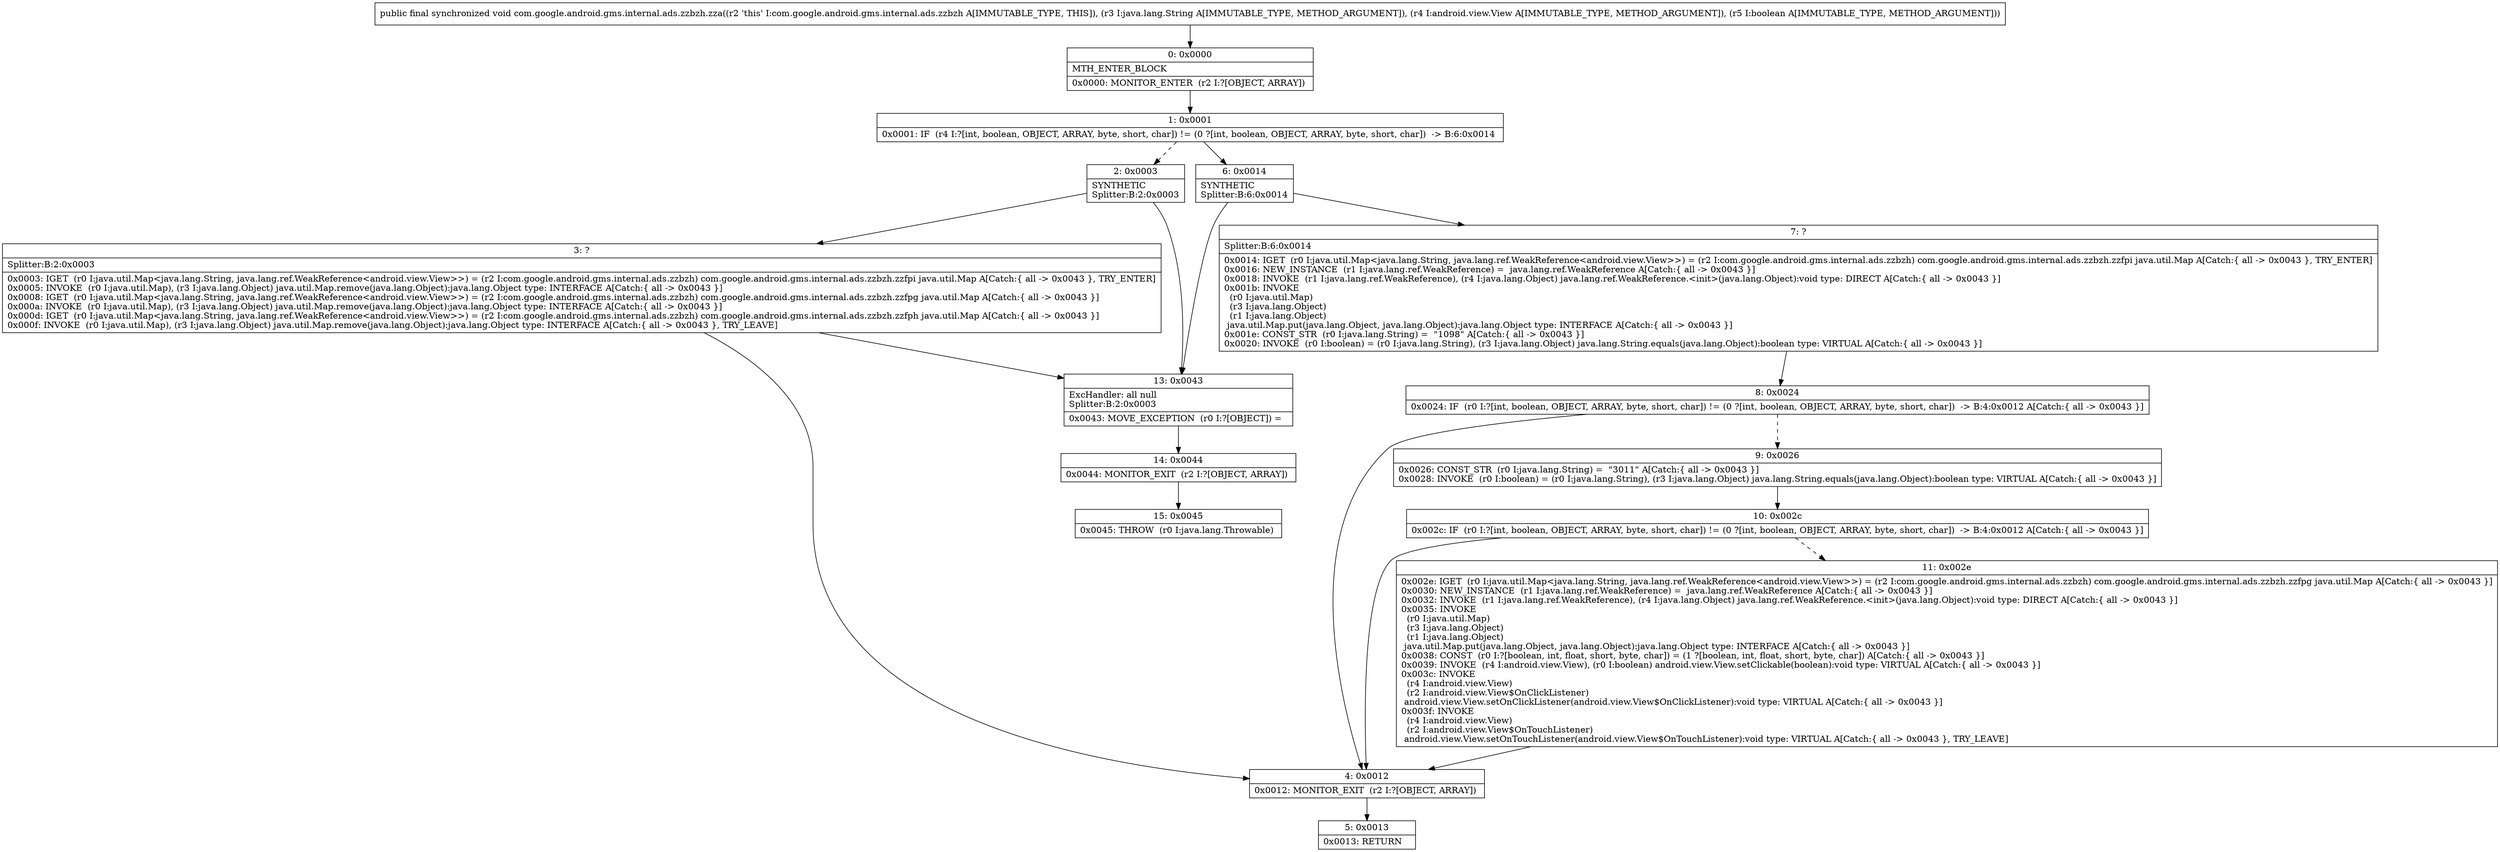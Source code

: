 digraph "CFG forcom.google.android.gms.internal.ads.zzbzh.zza(Ljava\/lang\/String;Landroid\/view\/View;Z)V" {
Node_0 [shape=record,label="{0\:\ 0x0000|MTH_ENTER_BLOCK\l|0x0000: MONITOR_ENTER  (r2 I:?[OBJECT, ARRAY]) \l}"];
Node_1 [shape=record,label="{1\:\ 0x0001|0x0001: IF  (r4 I:?[int, boolean, OBJECT, ARRAY, byte, short, char]) != (0 ?[int, boolean, OBJECT, ARRAY, byte, short, char])  \-\> B:6:0x0014 \l}"];
Node_2 [shape=record,label="{2\:\ 0x0003|SYNTHETIC\lSplitter:B:2:0x0003\l}"];
Node_3 [shape=record,label="{3\:\ ?|Splitter:B:2:0x0003\l|0x0003: IGET  (r0 I:java.util.Map\<java.lang.String, java.lang.ref.WeakReference\<android.view.View\>\>) = (r2 I:com.google.android.gms.internal.ads.zzbzh) com.google.android.gms.internal.ads.zzbzh.zzfpi java.util.Map A[Catch:\{ all \-\> 0x0043 \}, TRY_ENTER]\l0x0005: INVOKE  (r0 I:java.util.Map), (r3 I:java.lang.Object) java.util.Map.remove(java.lang.Object):java.lang.Object type: INTERFACE A[Catch:\{ all \-\> 0x0043 \}]\l0x0008: IGET  (r0 I:java.util.Map\<java.lang.String, java.lang.ref.WeakReference\<android.view.View\>\>) = (r2 I:com.google.android.gms.internal.ads.zzbzh) com.google.android.gms.internal.ads.zzbzh.zzfpg java.util.Map A[Catch:\{ all \-\> 0x0043 \}]\l0x000a: INVOKE  (r0 I:java.util.Map), (r3 I:java.lang.Object) java.util.Map.remove(java.lang.Object):java.lang.Object type: INTERFACE A[Catch:\{ all \-\> 0x0043 \}]\l0x000d: IGET  (r0 I:java.util.Map\<java.lang.String, java.lang.ref.WeakReference\<android.view.View\>\>) = (r2 I:com.google.android.gms.internal.ads.zzbzh) com.google.android.gms.internal.ads.zzbzh.zzfph java.util.Map A[Catch:\{ all \-\> 0x0043 \}]\l0x000f: INVOKE  (r0 I:java.util.Map), (r3 I:java.lang.Object) java.util.Map.remove(java.lang.Object):java.lang.Object type: INTERFACE A[Catch:\{ all \-\> 0x0043 \}, TRY_LEAVE]\l}"];
Node_4 [shape=record,label="{4\:\ 0x0012|0x0012: MONITOR_EXIT  (r2 I:?[OBJECT, ARRAY]) \l}"];
Node_5 [shape=record,label="{5\:\ 0x0013|0x0013: RETURN   \l}"];
Node_6 [shape=record,label="{6\:\ 0x0014|SYNTHETIC\lSplitter:B:6:0x0014\l}"];
Node_7 [shape=record,label="{7\:\ ?|Splitter:B:6:0x0014\l|0x0014: IGET  (r0 I:java.util.Map\<java.lang.String, java.lang.ref.WeakReference\<android.view.View\>\>) = (r2 I:com.google.android.gms.internal.ads.zzbzh) com.google.android.gms.internal.ads.zzbzh.zzfpi java.util.Map A[Catch:\{ all \-\> 0x0043 \}, TRY_ENTER]\l0x0016: NEW_INSTANCE  (r1 I:java.lang.ref.WeakReference) =  java.lang.ref.WeakReference A[Catch:\{ all \-\> 0x0043 \}]\l0x0018: INVOKE  (r1 I:java.lang.ref.WeakReference), (r4 I:java.lang.Object) java.lang.ref.WeakReference.\<init\>(java.lang.Object):void type: DIRECT A[Catch:\{ all \-\> 0x0043 \}]\l0x001b: INVOKE  \l  (r0 I:java.util.Map)\l  (r3 I:java.lang.Object)\l  (r1 I:java.lang.Object)\l java.util.Map.put(java.lang.Object, java.lang.Object):java.lang.Object type: INTERFACE A[Catch:\{ all \-\> 0x0043 \}]\l0x001e: CONST_STR  (r0 I:java.lang.String) =  \"1098\" A[Catch:\{ all \-\> 0x0043 \}]\l0x0020: INVOKE  (r0 I:boolean) = (r0 I:java.lang.String), (r3 I:java.lang.Object) java.lang.String.equals(java.lang.Object):boolean type: VIRTUAL A[Catch:\{ all \-\> 0x0043 \}]\l}"];
Node_8 [shape=record,label="{8\:\ 0x0024|0x0024: IF  (r0 I:?[int, boolean, OBJECT, ARRAY, byte, short, char]) != (0 ?[int, boolean, OBJECT, ARRAY, byte, short, char])  \-\> B:4:0x0012 A[Catch:\{ all \-\> 0x0043 \}]\l}"];
Node_9 [shape=record,label="{9\:\ 0x0026|0x0026: CONST_STR  (r0 I:java.lang.String) =  \"3011\" A[Catch:\{ all \-\> 0x0043 \}]\l0x0028: INVOKE  (r0 I:boolean) = (r0 I:java.lang.String), (r3 I:java.lang.Object) java.lang.String.equals(java.lang.Object):boolean type: VIRTUAL A[Catch:\{ all \-\> 0x0043 \}]\l}"];
Node_10 [shape=record,label="{10\:\ 0x002c|0x002c: IF  (r0 I:?[int, boolean, OBJECT, ARRAY, byte, short, char]) != (0 ?[int, boolean, OBJECT, ARRAY, byte, short, char])  \-\> B:4:0x0012 A[Catch:\{ all \-\> 0x0043 \}]\l}"];
Node_11 [shape=record,label="{11\:\ 0x002e|0x002e: IGET  (r0 I:java.util.Map\<java.lang.String, java.lang.ref.WeakReference\<android.view.View\>\>) = (r2 I:com.google.android.gms.internal.ads.zzbzh) com.google.android.gms.internal.ads.zzbzh.zzfpg java.util.Map A[Catch:\{ all \-\> 0x0043 \}]\l0x0030: NEW_INSTANCE  (r1 I:java.lang.ref.WeakReference) =  java.lang.ref.WeakReference A[Catch:\{ all \-\> 0x0043 \}]\l0x0032: INVOKE  (r1 I:java.lang.ref.WeakReference), (r4 I:java.lang.Object) java.lang.ref.WeakReference.\<init\>(java.lang.Object):void type: DIRECT A[Catch:\{ all \-\> 0x0043 \}]\l0x0035: INVOKE  \l  (r0 I:java.util.Map)\l  (r3 I:java.lang.Object)\l  (r1 I:java.lang.Object)\l java.util.Map.put(java.lang.Object, java.lang.Object):java.lang.Object type: INTERFACE A[Catch:\{ all \-\> 0x0043 \}]\l0x0038: CONST  (r0 I:?[boolean, int, float, short, byte, char]) = (1 ?[boolean, int, float, short, byte, char]) A[Catch:\{ all \-\> 0x0043 \}]\l0x0039: INVOKE  (r4 I:android.view.View), (r0 I:boolean) android.view.View.setClickable(boolean):void type: VIRTUAL A[Catch:\{ all \-\> 0x0043 \}]\l0x003c: INVOKE  \l  (r4 I:android.view.View)\l  (r2 I:android.view.View$OnClickListener)\l android.view.View.setOnClickListener(android.view.View$OnClickListener):void type: VIRTUAL A[Catch:\{ all \-\> 0x0043 \}]\l0x003f: INVOKE  \l  (r4 I:android.view.View)\l  (r2 I:android.view.View$OnTouchListener)\l android.view.View.setOnTouchListener(android.view.View$OnTouchListener):void type: VIRTUAL A[Catch:\{ all \-\> 0x0043 \}, TRY_LEAVE]\l}"];
Node_13 [shape=record,label="{13\:\ 0x0043|ExcHandler: all null\lSplitter:B:2:0x0003\l|0x0043: MOVE_EXCEPTION  (r0 I:?[OBJECT]) =  \l}"];
Node_14 [shape=record,label="{14\:\ 0x0044|0x0044: MONITOR_EXIT  (r2 I:?[OBJECT, ARRAY]) \l}"];
Node_15 [shape=record,label="{15\:\ 0x0045|0x0045: THROW  (r0 I:java.lang.Throwable) \l}"];
MethodNode[shape=record,label="{public final synchronized void com.google.android.gms.internal.ads.zzbzh.zza((r2 'this' I:com.google.android.gms.internal.ads.zzbzh A[IMMUTABLE_TYPE, THIS]), (r3 I:java.lang.String A[IMMUTABLE_TYPE, METHOD_ARGUMENT]), (r4 I:android.view.View A[IMMUTABLE_TYPE, METHOD_ARGUMENT]), (r5 I:boolean A[IMMUTABLE_TYPE, METHOD_ARGUMENT])) }"];
MethodNode -> Node_0;
Node_0 -> Node_1;
Node_1 -> Node_2[style=dashed];
Node_1 -> Node_6;
Node_2 -> Node_3;
Node_2 -> Node_13;
Node_3 -> Node_4;
Node_3 -> Node_13;
Node_4 -> Node_5;
Node_6 -> Node_7;
Node_6 -> Node_13;
Node_7 -> Node_8;
Node_8 -> Node_4;
Node_8 -> Node_9[style=dashed];
Node_9 -> Node_10;
Node_10 -> Node_4;
Node_10 -> Node_11[style=dashed];
Node_11 -> Node_4;
Node_13 -> Node_14;
Node_14 -> Node_15;
}

